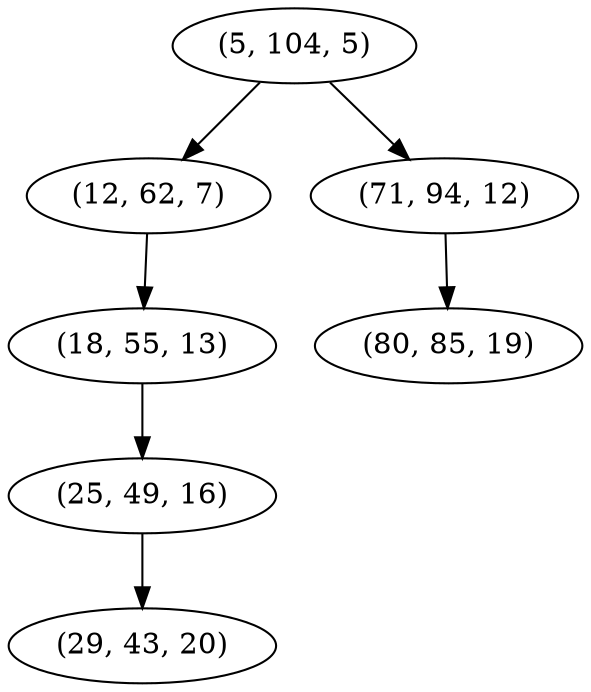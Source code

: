 digraph tree {
    "(5, 104, 5)";
    "(12, 62, 7)";
    "(18, 55, 13)";
    "(25, 49, 16)";
    "(29, 43, 20)";
    "(71, 94, 12)";
    "(80, 85, 19)";
    "(5, 104, 5)" -> "(12, 62, 7)";
    "(5, 104, 5)" -> "(71, 94, 12)";
    "(12, 62, 7)" -> "(18, 55, 13)";
    "(18, 55, 13)" -> "(25, 49, 16)";
    "(25, 49, 16)" -> "(29, 43, 20)";
    "(71, 94, 12)" -> "(80, 85, 19)";
}
